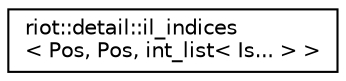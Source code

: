 digraph "Graphical Class Hierarchy"
{
 // LATEX_PDF_SIZE
  edge [fontname="Helvetica",fontsize="10",labelfontname="Helvetica",labelfontsize="10"];
  node [fontname="Helvetica",fontsize="10",shape=record];
  rankdir="LR";
  Node0 [label="riot::detail::il_indices\l\< Pos, Pos, int_list\< Is... \> \>",height=0.2,width=0.4,color="black", fillcolor="white", style="filled",URL="$structriot_1_1detail_1_1il__indices_3_01Pos_00_01Pos_00_01int__list_3_01Is_8_8_8_01_4_01_4.html",tooltip="End of recursion, Pos reached Max."];
}
